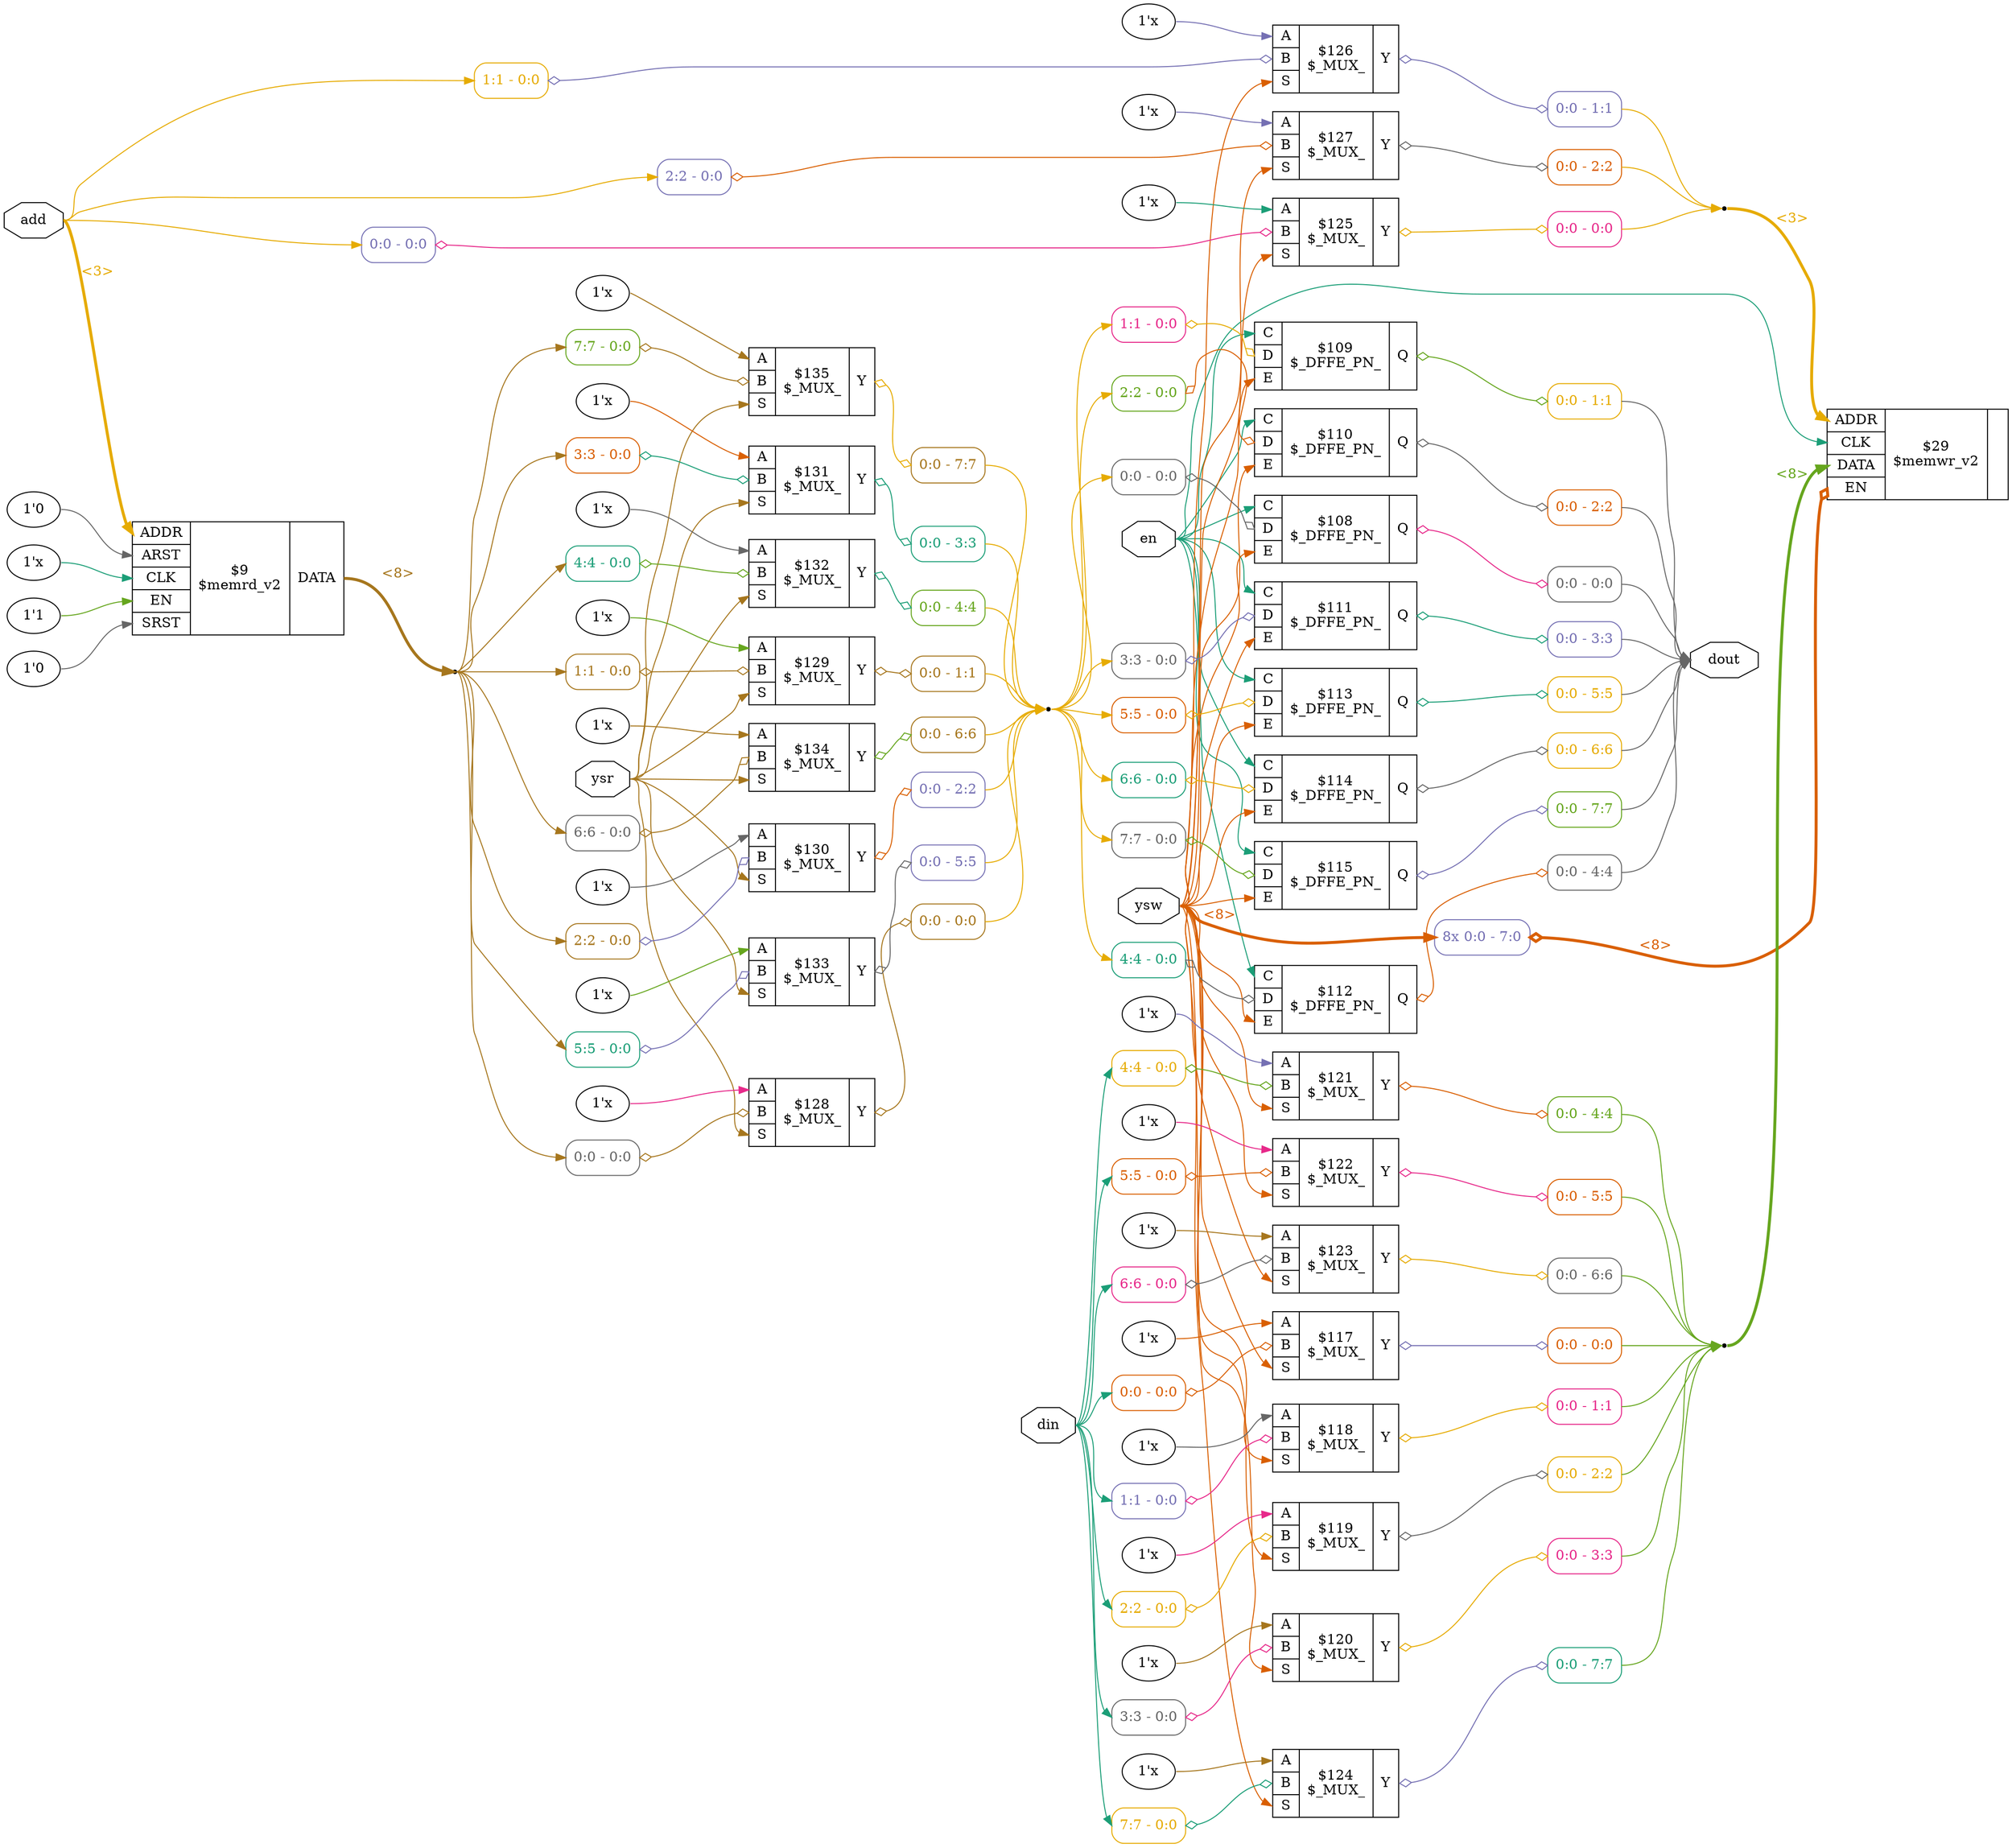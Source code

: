 digraph "sram" {
rankdir="LR";
remincross=true;
n5 [ shape=octagon, label="add", color="black", fontcolor="black"];
n6 [ shape=octagon, label="din", color="black", fontcolor="black"];
n7 [ shape=octagon, label="dout", color="black", fontcolor="black"];
n8 [ shape=octagon, label="en", color="black", fontcolor="black"];
n9 [ shape=octagon, label="ysr", color="black", fontcolor="black"];
n10 [ shape=octagon, label="ysw", color="black", fontcolor="black"];
c15 [ shape=record, label="{{<p11> C|<p12> D|<p13> E}|$108\n$_DFFE_PN_|{<p14> Q}}",  ];
x0 [ shape=record, style=rounded, label="<s0> 0:0 - 0:0 ", colorscheme="dark28", color="8", fontcolor="8" ];
x0:e -> c15:p12:w [arrowhead=odiamond, arrowtail=odiamond, dir=both, colorscheme="dark28", color="8", fontcolor="8", label=""];
x1 [ shape=record, style=rounded, label="<s0> 0:0 - 0:0 ", colorscheme="dark28", color="8", fontcolor="8" ];
c15:p14:e -> x1:w [arrowhead=odiamond, arrowtail=odiamond, dir=both, colorscheme="dark28", color="4", fontcolor="4", label=""];
c16 [ shape=record, label="{{<p11> C|<p12> D|<p13> E}|$109\n$_DFFE_PN_|{<p14> Q}}",  ];
x2 [ shape=record, style=rounded, label="<s0> 1:1 - 0:0 ", colorscheme="dark28", color="4", fontcolor="4" ];
x2:e -> c16:p12:w [arrowhead=odiamond, arrowtail=odiamond, dir=both, colorscheme="dark28", color="6", fontcolor="6", label=""];
x3 [ shape=record, style=rounded, label="<s0> 0:0 - 1:1 ", colorscheme="dark28", color="6", fontcolor="6" ];
c16:p14:e -> x3:w [arrowhead=odiamond, arrowtail=odiamond, dir=both, colorscheme="dark28", color="5", fontcolor="5", label=""];
c17 [ shape=record, label="{{<p11> C|<p12> D|<p13> E}|$110\n$_DFFE_PN_|{<p14> Q}}",  ];
x4 [ shape=record, style=rounded, label="<s0> 2:2 - 0:0 ", colorscheme="dark28", color="5", fontcolor="5" ];
x4:e -> c17:p12:w [arrowhead=odiamond, arrowtail=odiamond, dir=both, colorscheme="dark28", color="2", fontcolor="2", label=""];
x5 [ shape=record, style=rounded, label="<s0> 0:0 - 2:2 ", colorscheme="dark28", color="2", fontcolor="2" ];
c17:p14:e -> x5:w [arrowhead=odiamond, arrowtail=odiamond, dir=both, colorscheme="dark28", color="8", fontcolor="8", label=""];
c18 [ shape=record, label="{{<p11> C|<p12> D|<p13> E}|$111\n$_DFFE_PN_|{<p14> Q}}",  ];
x6 [ shape=record, style=rounded, label="<s0> 3:3 - 0:0 ", colorscheme="dark28", color="8", fontcolor="8" ];
x6:e -> c18:p12:w [arrowhead=odiamond, arrowtail=odiamond, dir=both, colorscheme="dark28", color="3", fontcolor="3", label=""];
x7 [ shape=record, style=rounded, label="<s0> 0:0 - 3:3 ", colorscheme="dark28", color="3", fontcolor="3" ];
c18:p14:e -> x7:w [arrowhead=odiamond, arrowtail=odiamond, dir=both, colorscheme="dark28", color="1", fontcolor="1", label=""];
c19 [ shape=record, label="{{<p11> C|<p12> D|<p13> E}|$112\n$_DFFE_PN_|{<p14> Q}}",  ];
x8 [ shape=record, style=rounded, label="<s0> 4:4 - 0:0 ", colorscheme="dark28", color="1", fontcolor="1" ];
x8:e -> c19:p12:w [arrowhead=odiamond, arrowtail=odiamond, dir=both, colorscheme="dark28", color="8", fontcolor="8", label=""];
x9 [ shape=record, style=rounded, label="<s0> 0:0 - 4:4 ", colorscheme="dark28", color="8", fontcolor="8" ];
c19:p14:e -> x9:w [arrowhead=odiamond, arrowtail=odiamond, dir=both, colorscheme="dark28", color="2", fontcolor="2", label=""];
c20 [ shape=record, label="{{<p11> C|<p12> D|<p13> E}|$113\n$_DFFE_PN_|{<p14> Q}}",  ];
x10 [ shape=record, style=rounded, label="<s0> 5:5 - 0:0 ", colorscheme="dark28", color="2", fontcolor="2" ];
x10:e -> c20:p12:w [arrowhead=odiamond, arrowtail=odiamond, dir=both, colorscheme="dark28", color="6", fontcolor="6", label=""];
x11 [ shape=record, style=rounded, label="<s0> 0:0 - 5:5 ", colorscheme="dark28", color="6", fontcolor="6" ];
c20:p14:e -> x11:w [arrowhead=odiamond, arrowtail=odiamond, dir=both, colorscheme="dark28", color="1", fontcolor="1", label=""];
c21 [ shape=record, label="{{<p11> C|<p12> D|<p13> E}|$114\n$_DFFE_PN_|{<p14> Q}}",  ];
x12 [ shape=record, style=rounded, label="<s0> 6:6 - 0:0 ", colorscheme="dark28", color="1", fontcolor="1" ];
x12:e -> c21:p12:w [arrowhead=odiamond, arrowtail=odiamond, dir=both, colorscheme="dark28", color="6", fontcolor="6", label=""];
x13 [ shape=record, style=rounded, label="<s0> 0:0 - 6:6 ", colorscheme="dark28", color="6", fontcolor="6" ];
c21:p14:e -> x13:w [arrowhead=odiamond, arrowtail=odiamond, dir=both, colorscheme="dark28", color="8", fontcolor="8", label=""];
c22 [ shape=record, label="{{<p11> C|<p12> D|<p13> E}|$115\n$_DFFE_PN_|{<p14> Q}}",  ];
x14 [ shape=record, style=rounded, label="<s0> 7:7 - 0:0 ", colorscheme="dark28", color="8", fontcolor="8" ];
x14:e -> c22:p12:w [arrowhead=odiamond, arrowtail=odiamond, dir=both, colorscheme="dark28", color="5", fontcolor="5", label=""];
x15 [ shape=record, style=rounded, label="<s0> 0:0 - 7:7 ", colorscheme="dark28", color="5", fontcolor="5" ];
c22:p14:e -> x15:w [arrowhead=odiamond, arrowtail=odiamond, dir=both, colorscheme="dark28", color="3", fontcolor="3", label=""];
c27 [ shape=record, label="{{<p23> ADDR|<p24> CLK|<p25> DATA|<p26> EN}|$29\n$memwr_v2|{}}",  ];
x16 [ shape=record, style=rounded, label="<s7> 8x 0:0 - 7:0 ", colorscheme="dark28", color="3", fontcolor="3" ];
x16:e -> c27:p26:w [arrowhead=odiamond, arrowtail=odiamond, dir=both, colorscheme="dark28", color="2", fontcolor="2", style="setlinewidth(3)", label="<8>"];
v17 [ label="1'x" ];
c32 [ shape=record, label="{{<p28> A|<p29> B|<p30> S}|$117\n$_MUX_|{<p31> Y}}",  ];
x18 [ shape=record, style=rounded, label="<s0> 0:0 - 0:0 ", colorscheme="dark28", color="2", fontcolor="2" ];
x18:e -> c32:p29:w [arrowhead=odiamond, arrowtail=odiamond, dir=both, colorscheme="dark28", color="2", fontcolor="2", label=""];
x19 [ shape=record, style=rounded, label="<s0> 0:0 - 0:0 ", colorscheme="dark28", color="2", fontcolor="2" ];
c32:p31:e -> x19:w [arrowhead=odiamond, arrowtail=odiamond, dir=both, colorscheme="dark28", color="3", fontcolor="3", label=""];
v20 [ label="1'x" ];
c33 [ shape=record, label="{{<p28> A|<p29> B|<p30> S}|$118\n$_MUX_|{<p31> Y}}",  ];
x21 [ shape=record, style=rounded, label="<s0> 1:1 - 0:0 ", colorscheme="dark28", color="3", fontcolor="3" ];
x21:e -> c33:p29:w [arrowhead=odiamond, arrowtail=odiamond, dir=both, colorscheme="dark28", color="4", fontcolor="4", label=""];
x22 [ shape=record, style=rounded, label="<s0> 0:0 - 1:1 ", colorscheme="dark28", color="4", fontcolor="4" ];
c33:p31:e -> x22:w [arrowhead=odiamond, arrowtail=odiamond, dir=both, colorscheme="dark28", color="6", fontcolor="6", label=""];
v23 [ label="1'x" ];
c34 [ shape=record, label="{{<p28> A|<p29> B|<p30> S}|$119\n$_MUX_|{<p31> Y}}",  ];
x24 [ shape=record, style=rounded, label="<s0> 2:2 - 0:0 ", colorscheme="dark28", color="6", fontcolor="6" ];
x24:e -> c34:p29:w [arrowhead=odiamond, arrowtail=odiamond, dir=both, colorscheme="dark28", color="6", fontcolor="6", label=""];
x25 [ shape=record, style=rounded, label="<s0> 0:0 - 2:2 ", colorscheme="dark28", color="6", fontcolor="6" ];
c34:p31:e -> x25:w [arrowhead=odiamond, arrowtail=odiamond, dir=both, colorscheme="dark28", color="8", fontcolor="8", label=""];
v26 [ label="1'x" ];
c35 [ shape=record, label="{{<p28> A|<p29> B|<p30> S}|$120\n$_MUX_|{<p31> Y}}",  ];
x27 [ shape=record, style=rounded, label="<s0> 3:3 - 0:0 ", colorscheme="dark28", color="8", fontcolor="8" ];
x27:e -> c35:p29:w [arrowhead=odiamond, arrowtail=odiamond, dir=both, colorscheme="dark28", color="4", fontcolor="4", label=""];
x28 [ shape=record, style=rounded, label="<s0> 0:0 - 3:3 ", colorscheme="dark28", color="4", fontcolor="4" ];
c35:p31:e -> x28:w [arrowhead=odiamond, arrowtail=odiamond, dir=both, colorscheme="dark28", color="6", fontcolor="6", label=""];
v29 [ label="1'x" ];
c36 [ shape=record, label="{{<p28> A|<p29> B|<p30> S}|$121\n$_MUX_|{<p31> Y}}",  ];
x30 [ shape=record, style=rounded, label="<s0> 4:4 - 0:0 ", colorscheme="dark28", color="6", fontcolor="6" ];
x30:e -> c36:p29:w [arrowhead=odiamond, arrowtail=odiamond, dir=both, colorscheme="dark28", color="5", fontcolor="5", label=""];
x31 [ shape=record, style=rounded, label="<s0> 0:0 - 4:4 ", colorscheme="dark28", color="5", fontcolor="5" ];
c36:p31:e -> x31:w [arrowhead=odiamond, arrowtail=odiamond, dir=both, colorscheme="dark28", color="2", fontcolor="2", label=""];
v32 [ label="1'x" ];
c37 [ shape=record, label="{{<p28> A|<p29> B|<p30> S}|$122\n$_MUX_|{<p31> Y}}",  ];
x33 [ shape=record, style=rounded, label="<s0> 5:5 - 0:0 ", colorscheme="dark28", color="2", fontcolor="2" ];
x33:e -> c37:p29:w [arrowhead=odiamond, arrowtail=odiamond, dir=both, colorscheme="dark28", color="2", fontcolor="2", label=""];
x34 [ shape=record, style=rounded, label="<s0> 0:0 - 5:5 ", colorscheme="dark28", color="2", fontcolor="2" ];
c37:p31:e -> x34:w [arrowhead=odiamond, arrowtail=odiamond, dir=both, colorscheme="dark28", color="4", fontcolor="4", label=""];
v35 [ label="1'x" ];
c38 [ shape=record, label="{{<p28> A|<p29> B|<p30> S}|$123\n$_MUX_|{<p31> Y}}",  ];
x36 [ shape=record, style=rounded, label="<s0> 6:6 - 0:0 ", colorscheme="dark28", color="4", fontcolor="4" ];
x36:e -> c38:p29:w [arrowhead=odiamond, arrowtail=odiamond, dir=both, colorscheme="dark28", color="8", fontcolor="8", label=""];
x37 [ shape=record, style=rounded, label="<s0> 0:0 - 6:6 ", colorscheme="dark28", color="8", fontcolor="8" ];
c38:p31:e -> x37:w [arrowhead=odiamond, arrowtail=odiamond, dir=both, colorscheme="dark28", color="6", fontcolor="6", label=""];
v38 [ label="1'x" ];
c39 [ shape=record, label="{{<p28> A|<p29> B|<p30> S}|$124\n$_MUX_|{<p31> Y}}",  ];
x39 [ shape=record, style=rounded, label="<s0> 7:7 - 0:0 ", colorscheme="dark28", color="6", fontcolor="6" ];
x39:e -> c39:p29:w [arrowhead=odiamond, arrowtail=odiamond, dir=both, colorscheme="dark28", color="1", fontcolor="1", label=""];
x40 [ shape=record, style=rounded, label="<s0> 0:0 - 7:7 ", colorscheme="dark28", color="1", fontcolor="1" ];
c39:p31:e -> x40:w [arrowhead=odiamond, arrowtail=odiamond, dir=both, colorscheme="dark28", color="3", fontcolor="3", label=""];
v41 [ label="1'x" ];
c40 [ shape=record, label="{{<p28> A|<p29> B|<p30> S}|$125\n$_MUX_|{<p31> Y}}",  ];
x42 [ shape=record, style=rounded, label="<s0> 0:0 - 0:0 ", colorscheme="dark28", color="3", fontcolor="3" ];
x42:e -> c40:p29:w [arrowhead=odiamond, arrowtail=odiamond, dir=both, colorscheme="dark28", color="4", fontcolor="4", label=""];
x43 [ shape=record, style=rounded, label="<s0> 0:0 - 0:0 ", colorscheme="dark28", color="4", fontcolor="4" ];
c40:p31:e -> x43:w [arrowhead=odiamond, arrowtail=odiamond, dir=both, colorscheme="dark28", color="6", fontcolor="6", label=""];
v44 [ label="1'x" ];
c41 [ shape=record, label="{{<p28> A|<p29> B|<p30> S}|$126\n$_MUX_|{<p31> Y}}",  ];
x45 [ shape=record, style=rounded, label="<s0> 1:1 - 0:0 ", colorscheme="dark28", color="6", fontcolor="6" ];
x45:e -> c41:p29:w [arrowhead=odiamond, arrowtail=odiamond, dir=both, colorscheme="dark28", color="3", fontcolor="3", label=""];
x46 [ shape=record, style=rounded, label="<s0> 0:0 - 1:1 ", colorscheme="dark28", color="3", fontcolor="3" ];
c41:p31:e -> x46:w [arrowhead=odiamond, arrowtail=odiamond, dir=both, colorscheme="dark28", color="3", fontcolor="3", label=""];
v47 [ label="1'x" ];
c42 [ shape=record, label="{{<p28> A|<p29> B|<p30> S}|$127\n$_MUX_|{<p31> Y}}",  ];
x48 [ shape=record, style=rounded, label="<s0> 2:2 - 0:0 ", colorscheme="dark28", color="3", fontcolor="3" ];
x48:e -> c42:p29:w [arrowhead=odiamond, arrowtail=odiamond, dir=both, colorscheme="dark28", color="2", fontcolor="2", label=""];
x49 [ shape=record, style=rounded, label="<s0> 0:0 - 2:2 ", colorscheme="dark28", color="2", fontcolor="2" ];
c42:p31:e -> x49:w [arrowhead=odiamond, arrowtail=odiamond, dir=both, colorscheme="dark28", color="8", fontcolor="8", label=""];
v50 [ label="1'x" ];
c43 [ shape=record, label="{{<p28> A|<p29> B|<p30> S}|$128\n$_MUX_|{<p31> Y}}",  ];
x51 [ shape=record, style=rounded, label="<s0> 0:0 - 0:0 ", colorscheme="dark28", color="8", fontcolor="8" ];
x51:e -> c43:p29:w [arrowhead=odiamond, arrowtail=odiamond, dir=both, colorscheme="dark28", color="7", fontcolor="7", label=""];
x52 [ shape=record, style=rounded, label="<s0> 0:0 - 0:0 ", colorscheme="dark28", color="7", fontcolor="7" ];
c43:p31:e -> x52:w [arrowhead=odiamond, arrowtail=odiamond, dir=both, colorscheme="dark28", color="7", fontcolor="7", label=""];
v53 [ label="1'x" ];
c44 [ shape=record, label="{{<p28> A|<p29> B|<p30> S}|$129\n$_MUX_|{<p31> Y}}",  ];
x54 [ shape=record, style=rounded, label="<s0> 1:1 - 0:0 ", colorscheme="dark28", color="7", fontcolor="7" ];
x54:e -> c44:p29:w [arrowhead=odiamond, arrowtail=odiamond, dir=both, colorscheme="dark28", color="7", fontcolor="7", label=""];
x55 [ shape=record, style=rounded, label="<s0> 0:0 - 1:1 ", colorscheme="dark28", color="7", fontcolor="7" ];
c44:p31:e -> x55:w [arrowhead=odiamond, arrowtail=odiamond, dir=both, colorscheme="dark28", color="7", fontcolor="7", label=""];
v56 [ label="1'x" ];
c45 [ shape=record, label="{{<p28> A|<p29> B|<p30> S}|$130\n$_MUX_|{<p31> Y}}",  ];
x57 [ shape=record, style=rounded, label="<s0> 2:2 - 0:0 ", colorscheme="dark28", color="7", fontcolor="7" ];
x57:e -> c45:p29:w [arrowhead=odiamond, arrowtail=odiamond, dir=both, colorscheme="dark28", color="3", fontcolor="3", label=""];
x58 [ shape=record, style=rounded, label="<s0> 0:0 - 2:2 ", colorscheme="dark28", color="3", fontcolor="3" ];
c45:p31:e -> x58:w [arrowhead=odiamond, arrowtail=odiamond, dir=both, colorscheme="dark28", color="2", fontcolor="2", label=""];
v59 [ label="1'x" ];
c46 [ shape=record, label="{{<p28> A|<p29> B|<p30> S}|$131\n$_MUX_|{<p31> Y}}",  ];
x60 [ shape=record, style=rounded, label="<s0> 3:3 - 0:0 ", colorscheme="dark28", color="2", fontcolor="2" ];
x60:e -> c46:p29:w [arrowhead=odiamond, arrowtail=odiamond, dir=both, colorscheme="dark28", color="1", fontcolor="1", label=""];
x61 [ shape=record, style=rounded, label="<s0> 0:0 - 3:3 ", colorscheme="dark28", color="1", fontcolor="1" ];
c46:p31:e -> x61:w [arrowhead=odiamond, arrowtail=odiamond, dir=both, colorscheme="dark28", color="1", fontcolor="1", label=""];
v62 [ label="1'x" ];
c47 [ shape=record, label="{{<p28> A|<p29> B|<p30> S}|$132\n$_MUX_|{<p31> Y}}",  ];
x63 [ shape=record, style=rounded, label="<s0> 4:4 - 0:0 ", colorscheme="dark28", color="1", fontcolor="1" ];
x63:e -> c47:p29:w [arrowhead=odiamond, arrowtail=odiamond, dir=both, colorscheme="dark28", color="5", fontcolor="5", label=""];
x64 [ shape=record, style=rounded, label="<s0> 0:0 - 4:4 ", colorscheme="dark28", color="5", fontcolor="5" ];
c47:p31:e -> x64:w [arrowhead=odiamond, arrowtail=odiamond, dir=both, colorscheme="dark28", color="1", fontcolor="1", label=""];
v65 [ label="1'x" ];
c48 [ shape=record, label="{{<p28> A|<p29> B|<p30> S}|$133\n$_MUX_|{<p31> Y}}",  ];
x66 [ shape=record, style=rounded, label="<s0> 5:5 - 0:0 ", colorscheme="dark28", color="1", fontcolor="1" ];
x66:e -> c48:p29:w [arrowhead=odiamond, arrowtail=odiamond, dir=both, colorscheme="dark28", color="3", fontcolor="3", label=""];
x67 [ shape=record, style=rounded, label="<s0> 0:0 - 5:5 ", colorscheme="dark28", color="3", fontcolor="3" ];
c48:p31:e -> x67:w [arrowhead=odiamond, arrowtail=odiamond, dir=both, colorscheme="dark28", color="8", fontcolor="8", label=""];
v68 [ label="1'x" ];
c49 [ shape=record, label="{{<p28> A|<p29> B|<p30> S}|$134\n$_MUX_|{<p31> Y}}",  ];
x69 [ shape=record, style=rounded, label="<s0> 6:6 - 0:0 ", colorscheme="dark28", color="8", fontcolor="8" ];
x69:e -> c49:p29:w [arrowhead=odiamond, arrowtail=odiamond, dir=both, colorscheme="dark28", color="7", fontcolor="7", label=""];
x70 [ shape=record, style=rounded, label="<s0> 0:0 - 6:6 ", colorscheme="dark28", color="7", fontcolor="7" ];
c49:p31:e -> x70:w [arrowhead=odiamond, arrowtail=odiamond, dir=both, colorscheme="dark28", color="5", fontcolor="5", label=""];
v71 [ label="1'x" ];
c50 [ shape=record, label="{{<p28> A|<p29> B|<p30> S}|$135\n$_MUX_|{<p31> Y}}",  ];
x72 [ shape=record, style=rounded, label="<s0> 7:7 - 0:0 ", colorscheme="dark28", color="5", fontcolor="5" ];
x72:e -> c50:p29:w [arrowhead=odiamond, arrowtail=odiamond, dir=both, colorscheme="dark28", color="7", fontcolor="7", label=""];
x73 [ shape=record, style=rounded, label="<s0> 0:0 - 7:7 ", colorscheme="dark28", color="7", fontcolor="7" ];
c50:p31:e -> x73:w [arrowhead=odiamond, arrowtail=odiamond, dir=both, colorscheme="dark28", color="6", fontcolor="6", label=""];
v74 [ label="1'0" ];
v75 [ label="1'x" ];
v76 [ label="1'1" ];
v77 [ label="1'0" ];
c53 [ shape=record, label="{{<p23> ADDR|<p51> ARST|<p24> CLK|<p26> EN|<p52> SRST}|$9\n$memrd_v2|{<p25> DATA}}",  ];
n1 [ shape=point ];
x43:s0:e -> n1:w [colorscheme="dark28", color="6", fontcolor="6", label=""];
x46:s0:e -> n1:w [colorscheme="dark28", color="6", fontcolor="6", label=""];
x49:s0:e -> n1:w [colorscheme="dark28", color="6", fontcolor="6", label=""];
n1:e -> c27:p23:w [colorscheme="dark28", color="6", fontcolor="6", style="setlinewidth(3)", label="<3>"];
n10:e -> c15:p13:w [colorscheme="dark28", color="2", fontcolor="2", label=""];
n10:e -> c16:p13:w [colorscheme="dark28", color="2", fontcolor="2", label=""];
n10:e -> c17:p13:w [colorscheme="dark28", color="2", fontcolor="2", label=""];
n10:e -> c18:p13:w [colorscheme="dark28", color="2", fontcolor="2", label=""];
n10:e -> c19:p13:w [colorscheme="dark28", color="2", fontcolor="2", label=""];
n10:e -> c20:p13:w [colorscheme="dark28", color="2", fontcolor="2", label=""];
n10:e -> c21:p13:w [colorscheme="dark28", color="2", fontcolor="2", label=""];
n10:e -> c22:p13:w [colorscheme="dark28", color="2", fontcolor="2", label=""];
n10:e -> c32:p30:w [colorscheme="dark28", color="2", fontcolor="2", label=""];
n10:e -> c33:p30:w [colorscheme="dark28", color="2", fontcolor="2", label=""];
n10:e -> c34:p30:w [colorscheme="dark28", color="2", fontcolor="2", label=""];
n10:e -> c35:p30:w [colorscheme="dark28", color="2", fontcolor="2", label=""];
n10:e -> c36:p30:w [colorscheme="dark28", color="2", fontcolor="2", label=""];
n10:e -> c37:p30:w [colorscheme="dark28", color="2", fontcolor="2", label=""];
n10:e -> c38:p30:w [colorscheme="dark28", color="2", fontcolor="2", label=""];
n10:e -> c39:p30:w [colorscheme="dark28", color="2", fontcolor="2", label=""];
n10:e -> c40:p30:w [colorscheme="dark28", color="2", fontcolor="2", label=""];
n10:e -> c41:p30:w [colorscheme="dark28", color="2", fontcolor="2", label=""];
n10:e -> c42:p30:w [colorscheme="dark28", color="2", fontcolor="2", label=""];
n10:e -> x16:s7:w [colorscheme="dark28", color="2", fontcolor="2", style="setlinewidth(3)", label="<8>"];
n2 [ shape=point ];
x19:s0:e -> n2:w [colorscheme="dark28", color="5", fontcolor="5", label=""];
x22:s0:e -> n2:w [colorscheme="dark28", color="5", fontcolor="5", label=""];
x25:s0:e -> n2:w [colorscheme="dark28", color="5", fontcolor="5", label=""];
x28:s0:e -> n2:w [colorscheme="dark28", color="5", fontcolor="5", label=""];
x31:s0:e -> n2:w [colorscheme="dark28", color="5", fontcolor="5", label=""];
x34:s0:e -> n2:w [colorscheme="dark28", color="5", fontcolor="5", label=""];
x37:s0:e -> n2:w [colorscheme="dark28", color="5", fontcolor="5", label=""];
x40:s0:e -> n2:w [colorscheme="dark28", color="5", fontcolor="5", label=""];
n2:e -> c27:p25:w [colorscheme="dark28", color="5", fontcolor="5", style="setlinewidth(3)", label="<8>"];
n3 [ shape=point ];
c53:p25:e -> n3:w [colorscheme="dark28", color="7", fontcolor="7", style="setlinewidth(3)", label="<8>"];
n3:e -> x51:s0:w [colorscheme="dark28", color="7", fontcolor="7", label=""];
n3:e -> x54:s0:w [colorscheme="dark28", color="7", fontcolor="7", label=""];
n3:e -> x57:s0:w [colorscheme="dark28", color="7", fontcolor="7", label=""];
n3:e -> x60:s0:w [colorscheme="dark28", color="7", fontcolor="7", label=""];
n3:e -> x63:s0:w [colorscheme="dark28", color="7", fontcolor="7", label=""];
n3:e -> x66:s0:w [colorscheme="dark28", color="7", fontcolor="7", label=""];
n3:e -> x69:s0:w [colorscheme="dark28", color="7", fontcolor="7", label=""];
n3:e -> x72:s0:w [colorscheme="dark28", color="7", fontcolor="7", label=""];
n4 [ shape=point ];
x52:s0:e -> n4:w [colorscheme="dark28", color="6", fontcolor="6", label=""];
x55:s0:e -> n4:w [colorscheme="dark28", color="6", fontcolor="6", label=""];
x58:s0:e -> n4:w [colorscheme="dark28", color="6", fontcolor="6", label=""];
x61:s0:e -> n4:w [colorscheme="dark28", color="6", fontcolor="6", label=""];
x64:s0:e -> n4:w [colorscheme="dark28", color="6", fontcolor="6", label=""];
x67:s0:e -> n4:w [colorscheme="dark28", color="6", fontcolor="6", label=""];
x70:s0:e -> n4:w [colorscheme="dark28", color="6", fontcolor="6", label=""];
x73:s0:e -> n4:w [colorscheme="dark28", color="6", fontcolor="6", label=""];
n4:e -> x0:s0:w [colorscheme="dark28", color="6", fontcolor="6", label=""];
n4:e -> x10:s0:w [colorscheme="dark28", color="6", fontcolor="6", label=""];
n4:e -> x12:s0:w [colorscheme="dark28", color="6", fontcolor="6", label=""];
n4:e -> x14:s0:w [colorscheme="dark28", color="6", fontcolor="6", label=""];
n4:e -> x2:s0:w [colorscheme="dark28", color="6", fontcolor="6", label=""];
n4:e -> x4:s0:w [colorscheme="dark28", color="6", fontcolor="6", label=""];
n4:e -> x6:s0:w [colorscheme="dark28", color="6", fontcolor="6", label=""];
n4:e -> x8:s0:w [colorscheme="dark28", color="6", fontcolor="6", label=""];
n5:e -> c53:p23:w [colorscheme="dark28", color="6", fontcolor="6", style="setlinewidth(3)", label="<3>"];
n5:e -> x42:s0:w [colorscheme="dark28", color="6", fontcolor="6", label=""];
n5:e -> x45:s0:w [colorscheme="dark28", color="6", fontcolor="6", label=""];
n5:e -> x48:s0:w [colorscheme="dark28", color="6", fontcolor="6", label=""];
n6:e -> x18:s0:w [colorscheme="dark28", color="1", fontcolor="1", label=""];
n6:e -> x21:s0:w [colorscheme="dark28", color="1", fontcolor="1", label=""];
n6:e -> x24:s0:w [colorscheme="dark28", color="1", fontcolor="1", label=""];
n6:e -> x27:s0:w [colorscheme="dark28", color="1", fontcolor="1", label=""];
n6:e -> x30:s0:w [colorscheme="dark28", color="1", fontcolor="1", label=""];
n6:e -> x33:s0:w [colorscheme="dark28", color="1", fontcolor="1", label=""];
n6:e -> x36:s0:w [colorscheme="dark28", color="1", fontcolor="1", label=""];
n6:e -> x39:s0:w [colorscheme="dark28", color="1", fontcolor="1", label=""];
x11:s0:e -> n7:w [colorscheme="dark28", color="8", fontcolor="8", label=""];
x13:s0:e -> n7:w [colorscheme="dark28", color="8", fontcolor="8", label=""];
x15:s0:e -> n7:w [colorscheme="dark28", color="8", fontcolor="8", label=""];
x1:s0:e -> n7:w [colorscheme="dark28", color="8", fontcolor="8", label=""];
x3:s0:e -> n7:w [colorscheme="dark28", color="8", fontcolor="8", label=""];
x5:s0:e -> n7:w [colorscheme="dark28", color="8", fontcolor="8", label=""];
x7:s0:e -> n7:w [colorscheme="dark28", color="8", fontcolor="8", label=""];
x9:s0:e -> n7:w [colorscheme="dark28", color="8", fontcolor="8", label=""];
n8:e -> c15:p11:w [colorscheme="dark28", color="1", fontcolor="1", label=""];
n8:e -> c16:p11:w [colorscheme="dark28", color="1", fontcolor="1", label=""];
n8:e -> c17:p11:w [colorscheme="dark28", color="1", fontcolor="1", label=""];
n8:e -> c18:p11:w [colorscheme="dark28", color="1", fontcolor="1", label=""];
n8:e -> c19:p11:w [colorscheme="dark28", color="1", fontcolor="1", label=""];
n8:e -> c20:p11:w [colorscheme="dark28", color="1", fontcolor="1", label=""];
n8:e -> c21:p11:w [colorscheme="dark28", color="1", fontcolor="1", label=""];
n8:e -> c22:p11:w [colorscheme="dark28", color="1", fontcolor="1", label=""];
n8:e -> c27:p24:w [colorscheme="dark28", color="1", fontcolor="1", label=""];
n9:e -> c43:p30:w [colorscheme="dark28", color="7", fontcolor="7", label=""];
n9:e -> c44:p30:w [colorscheme="dark28", color="7", fontcolor="7", label=""];
n9:e -> c45:p30:w [colorscheme="dark28", color="7", fontcolor="7", label=""];
n9:e -> c46:p30:w [colorscheme="dark28", color="7", fontcolor="7", label=""];
n9:e -> c47:p30:w [colorscheme="dark28", color="7", fontcolor="7", label=""];
n9:e -> c48:p30:w [colorscheme="dark28", color="7", fontcolor="7", label=""];
n9:e -> c49:p30:w [colorscheme="dark28", color="7", fontcolor="7", label=""];
n9:e -> c50:p30:w [colorscheme="dark28", color="7", fontcolor="7", label=""];
v17:e -> c32:p28:w [colorscheme="dark28", color="2", fontcolor="2", label=""];
v20:e -> c33:p28:w [colorscheme="dark28", color="8", fontcolor="8", label=""];
v23:e -> c34:p28:w [colorscheme="dark28", color="4", fontcolor="4", label=""];
v26:e -> c35:p28:w [colorscheme="dark28", color="7", fontcolor="7", label=""];
v29:e -> c36:p28:w [colorscheme="dark28", color="3", fontcolor="3", label=""];
v32:e -> c37:p28:w [colorscheme="dark28", color="4", fontcolor="4", label=""];
v35:e -> c38:p28:w [colorscheme="dark28", color="7", fontcolor="7", label=""];
v38:e -> c39:p28:w [colorscheme="dark28", color="7", fontcolor="7", label=""];
v41:e -> c40:p28:w [colorscheme="dark28", color="1", fontcolor="1", label=""];
v44:e -> c41:p28:w [colorscheme="dark28", color="3", fontcolor="3", label=""];
v47:e -> c42:p28:w [colorscheme="dark28", color="3", fontcolor="3", label=""];
v50:e -> c43:p28:w [colorscheme="dark28", color="4", fontcolor="4", label=""];
v53:e -> c44:p28:w [colorscheme="dark28", color="5", fontcolor="5", label=""];
v56:e -> c45:p28:w [colorscheme="dark28", color="8", fontcolor="8", label=""];
v59:e -> c46:p28:w [colorscheme="dark28", color="2", fontcolor="2", label=""];
v62:e -> c47:p28:w [colorscheme="dark28", color="8", fontcolor="8", label=""];
v65:e -> c48:p28:w [colorscheme="dark28", color="5", fontcolor="5", label=""];
v68:e -> c49:p28:w [colorscheme="dark28", color="7", fontcolor="7", label=""];
v71:e -> c50:p28:w [colorscheme="dark28", color="7", fontcolor="7", label=""];
v74:e -> c53:p51:w [colorscheme="dark28", color="8", fontcolor="8", label=""];
v75:e -> c53:p24:w [colorscheme="dark28", color="1", fontcolor="1", label=""];
v76:e -> c53:p26:w [colorscheme="dark28", color="5", fontcolor="5", label=""];
v77:e -> c53:p52:w [colorscheme="dark28", color="8", fontcolor="8", label=""];
}
